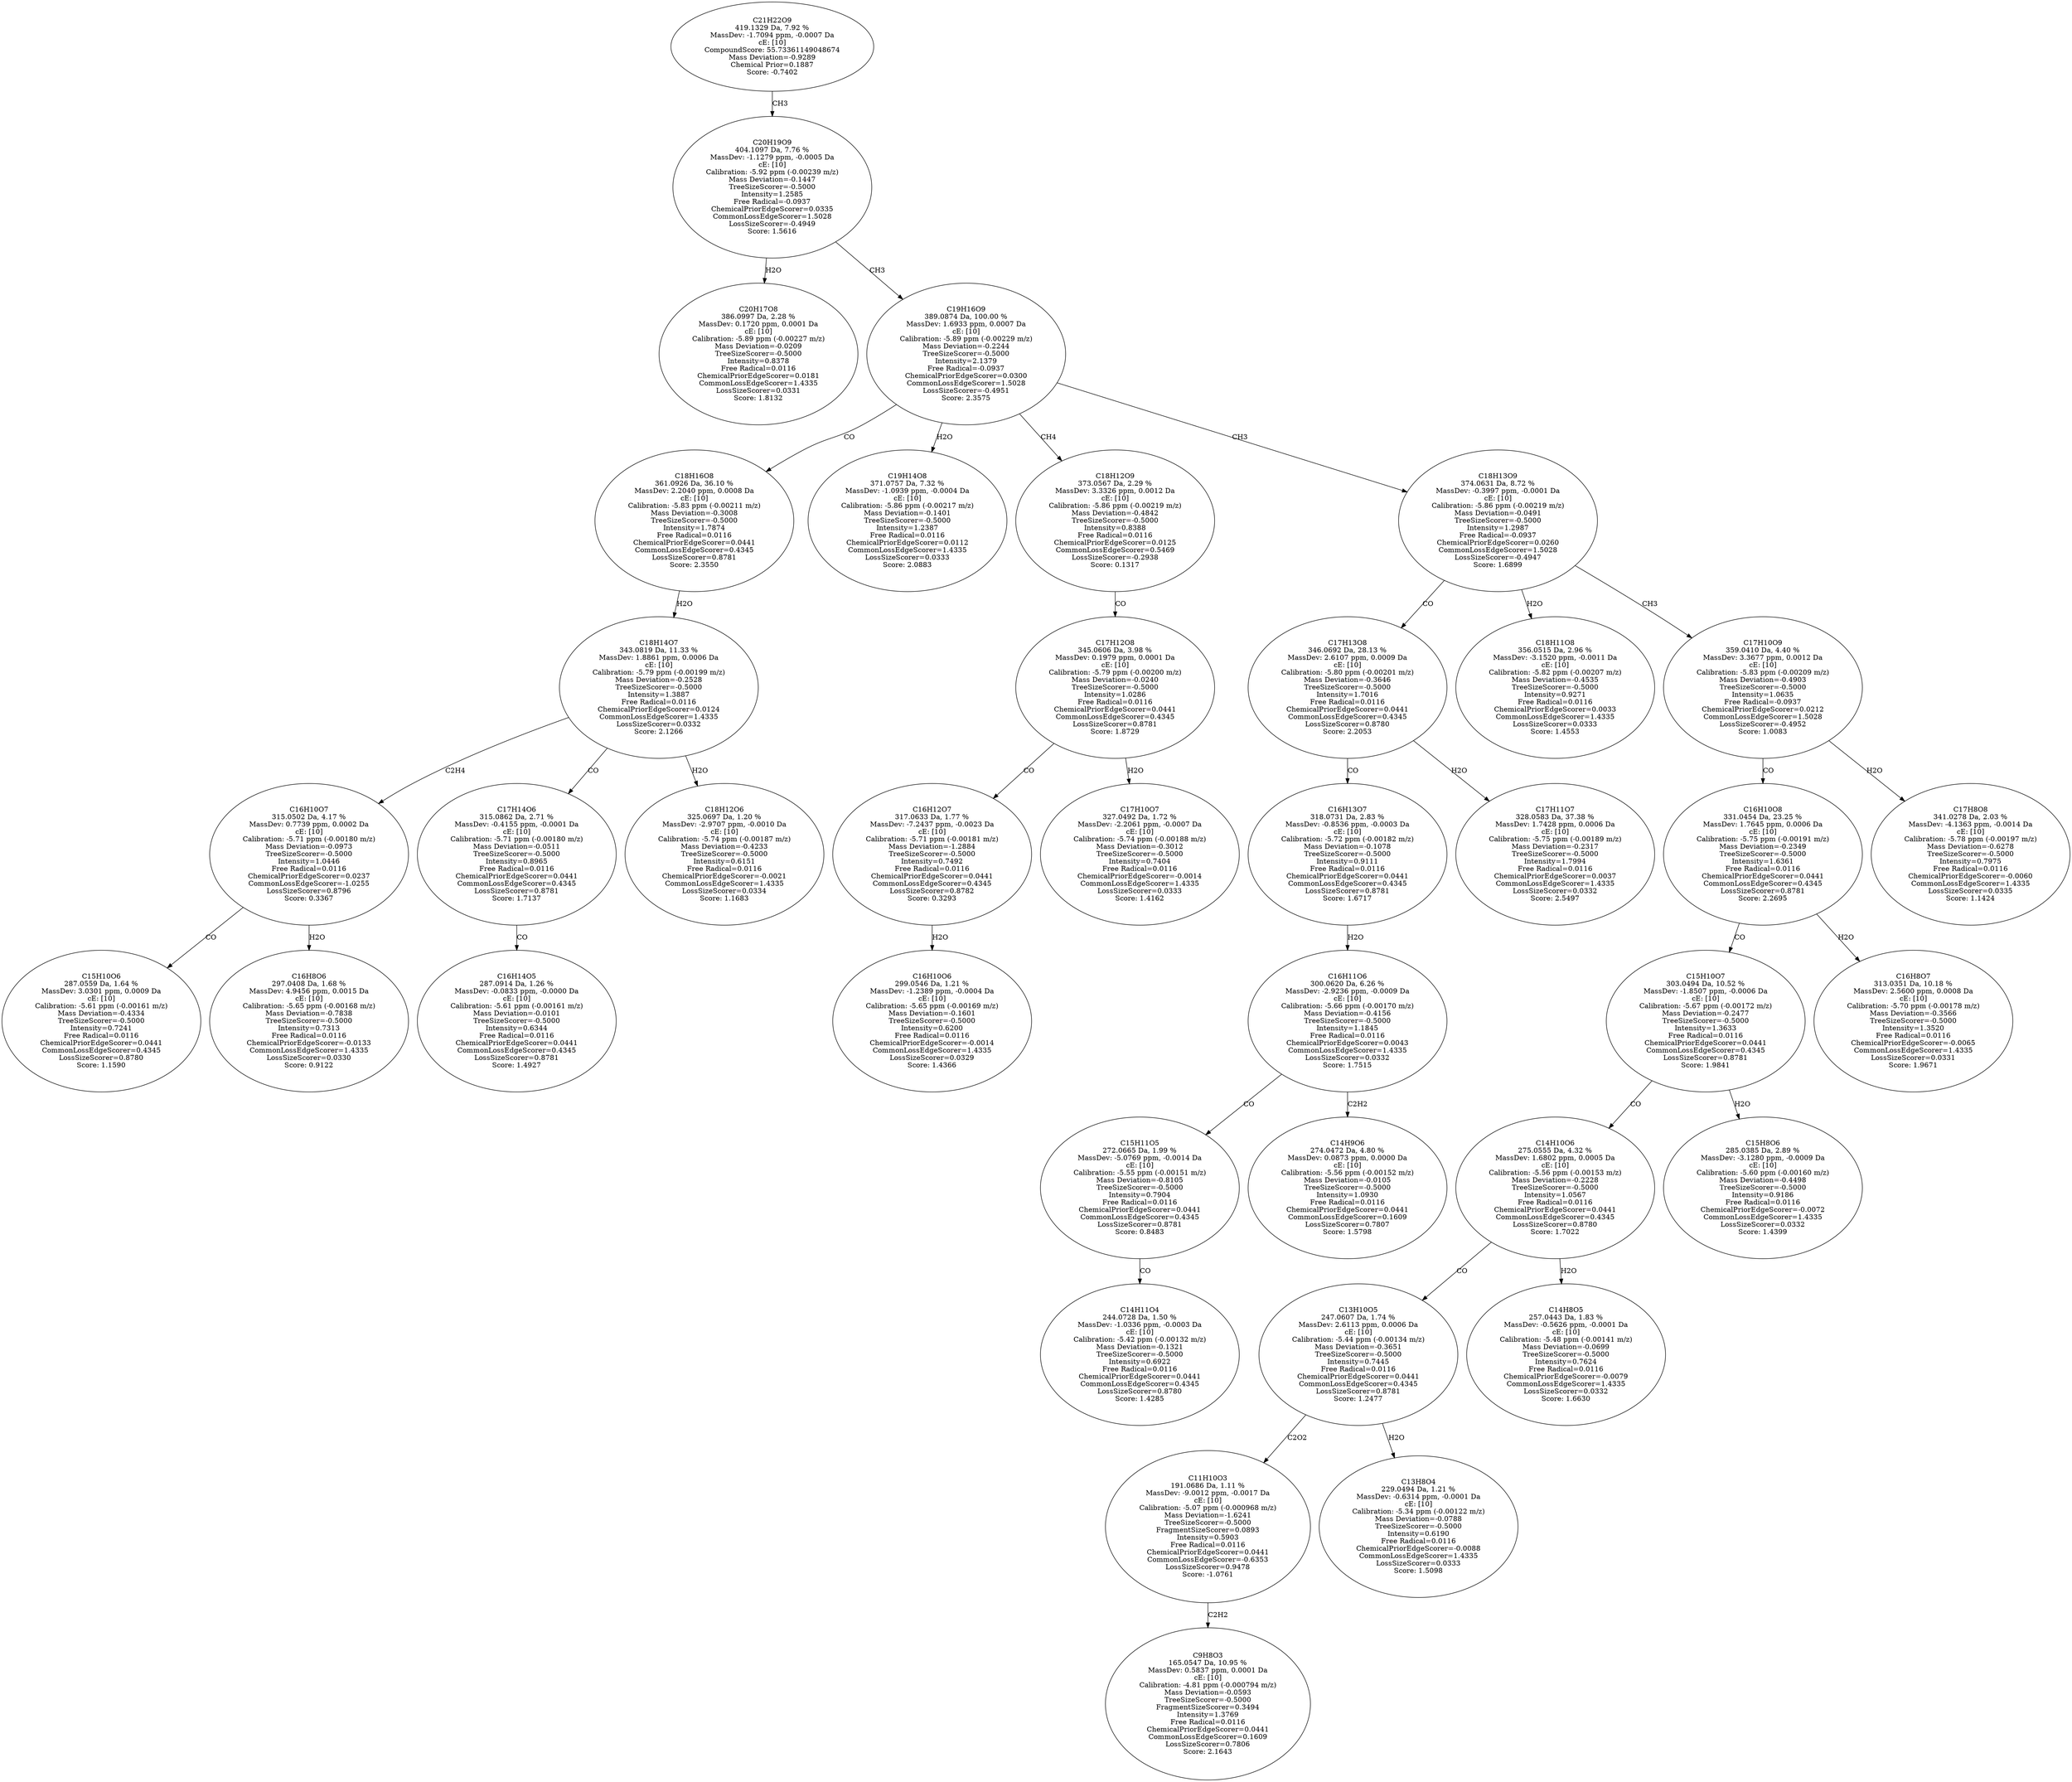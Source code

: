 strict digraph {
v1 [label="C20H17O8\n386.0997 Da, 2.28 %\nMassDev: 0.1720 ppm, 0.0001 Da\ncE: [10]\nCalibration: -5.89 ppm (-0.00227 m/z)\nMass Deviation=-0.0209\nTreeSizeScorer=-0.5000\nIntensity=0.8378\nFree Radical=0.0116\nChemicalPriorEdgeScorer=0.0181\nCommonLossEdgeScorer=1.4335\nLossSizeScorer=0.0331\nScore: 1.8132"];
v2 [label="C15H10O6\n287.0559 Da, 1.64 %\nMassDev: 3.0301 ppm, 0.0009 Da\ncE: [10]\nCalibration: -5.61 ppm (-0.00161 m/z)\nMass Deviation=-0.4334\nTreeSizeScorer=-0.5000\nIntensity=0.7241\nFree Radical=0.0116\nChemicalPriorEdgeScorer=0.0441\nCommonLossEdgeScorer=0.4345\nLossSizeScorer=0.8780\nScore: 1.1590"];
v3 [label="C16H8O6\n297.0408 Da, 1.68 %\nMassDev: 4.9456 ppm, 0.0015 Da\ncE: [10]\nCalibration: -5.65 ppm (-0.00168 m/z)\nMass Deviation=-0.7838\nTreeSizeScorer=-0.5000\nIntensity=0.7313\nFree Radical=0.0116\nChemicalPriorEdgeScorer=-0.0133\nCommonLossEdgeScorer=1.4335\nLossSizeScorer=0.0330\nScore: 0.9122"];
v4 [label="C16H10O7\n315.0502 Da, 4.17 %\nMassDev: 0.7739 ppm, 0.0002 Da\ncE: [10]\nCalibration: -5.71 ppm (-0.00180 m/z)\nMass Deviation=-0.0973\nTreeSizeScorer=-0.5000\nIntensity=1.0446\nFree Radical=0.0116\nChemicalPriorEdgeScorer=0.0237\nCommonLossEdgeScorer=-1.0255\nLossSizeScorer=0.8796\nScore: 0.3367"];
v5 [label="C16H14O5\n287.0914 Da, 1.26 %\nMassDev: -0.0833 ppm, -0.0000 Da\ncE: [10]\nCalibration: -5.61 ppm (-0.00161 m/z)\nMass Deviation=-0.0101\nTreeSizeScorer=-0.5000\nIntensity=0.6344\nFree Radical=0.0116\nChemicalPriorEdgeScorer=0.0441\nCommonLossEdgeScorer=0.4345\nLossSizeScorer=0.8781\nScore: 1.4927"];
v6 [label="C17H14O6\n315.0862 Da, 2.71 %\nMassDev: -0.4155 ppm, -0.0001 Da\ncE: [10]\nCalibration: -5.71 ppm (-0.00180 m/z)\nMass Deviation=-0.0511\nTreeSizeScorer=-0.5000\nIntensity=0.8965\nFree Radical=0.0116\nChemicalPriorEdgeScorer=0.0441\nCommonLossEdgeScorer=0.4345\nLossSizeScorer=0.8781\nScore: 1.7137"];
v7 [label="C18H12O6\n325.0697 Da, 1.20 %\nMassDev: -2.9707 ppm, -0.0010 Da\ncE: [10]\nCalibration: -5.74 ppm (-0.00187 m/z)\nMass Deviation=-0.4233\nTreeSizeScorer=-0.5000\nIntensity=0.6151\nFree Radical=0.0116\nChemicalPriorEdgeScorer=-0.0021\nCommonLossEdgeScorer=1.4335\nLossSizeScorer=0.0334\nScore: 1.1683"];
v8 [label="C18H14O7\n343.0819 Da, 11.33 %\nMassDev: 1.8861 ppm, 0.0006 Da\ncE: [10]\nCalibration: -5.79 ppm (-0.00199 m/z)\nMass Deviation=-0.2528\nTreeSizeScorer=-0.5000\nIntensity=1.3887\nFree Radical=0.0116\nChemicalPriorEdgeScorer=0.0124\nCommonLossEdgeScorer=1.4335\nLossSizeScorer=0.0332\nScore: 2.1266"];
v9 [label="C18H16O8\n361.0926 Da, 36.10 %\nMassDev: 2.2040 ppm, 0.0008 Da\ncE: [10]\nCalibration: -5.83 ppm (-0.00211 m/z)\nMass Deviation=-0.3008\nTreeSizeScorer=-0.5000\nIntensity=1.7874\nFree Radical=0.0116\nChemicalPriorEdgeScorer=0.0441\nCommonLossEdgeScorer=0.4345\nLossSizeScorer=0.8781\nScore: 2.3550"];
v10 [label="C19H14O8\n371.0757 Da, 7.32 %\nMassDev: -1.0939 ppm, -0.0004 Da\ncE: [10]\nCalibration: -5.86 ppm (-0.00217 m/z)\nMass Deviation=-0.1401\nTreeSizeScorer=-0.5000\nIntensity=1.2387\nFree Radical=0.0116\nChemicalPriorEdgeScorer=0.0112\nCommonLossEdgeScorer=1.4335\nLossSizeScorer=0.0333\nScore: 2.0883"];
v11 [label="C16H10O6\n299.0546 Da, 1.21 %\nMassDev: -1.2389 ppm, -0.0004 Da\ncE: [10]\nCalibration: -5.65 ppm (-0.00169 m/z)\nMass Deviation=-0.1601\nTreeSizeScorer=-0.5000\nIntensity=0.6200\nFree Radical=0.0116\nChemicalPriorEdgeScorer=-0.0014\nCommonLossEdgeScorer=1.4335\nLossSizeScorer=0.0329\nScore: 1.4366"];
v12 [label="C16H12O7\n317.0633 Da, 1.77 %\nMassDev: -7.2437 ppm, -0.0023 Da\ncE: [10]\nCalibration: -5.71 ppm (-0.00181 m/z)\nMass Deviation=-1.2884\nTreeSizeScorer=-0.5000\nIntensity=0.7492\nFree Radical=0.0116\nChemicalPriorEdgeScorer=0.0441\nCommonLossEdgeScorer=0.4345\nLossSizeScorer=0.8782\nScore: 0.3293"];
v13 [label="C17H10O7\n327.0492 Da, 1.72 %\nMassDev: -2.2061 ppm, -0.0007 Da\ncE: [10]\nCalibration: -5.74 ppm (-0.00188 m/z)\nMass Deviation=-0.3012\nTreeSizeScorer=-0.5000\nIntensity=0.7404\nFree Radical=0.0116\nChemicalPriorEdgeScorer=-0.0014\nCommonLossEdgeScorer=1.4335\nLossSizeScorer=0.0333\nScore: 1.4162"];
v14 [label="C17H12O8\n345.0606 Da, 3.98 %\nMassDev: 0.1979 ppm, 0.0001 Da\ncE: [10]\nCalibration: -5.79 ppm (-0.00200 m/z)\nMass Deviation=-0.0240\nTreeSizeScorer=-0.5000\nIntensity=1.0286\nFree Radical=0.0116\nChemicalPriorEdgeScorer=0.0441\nCommonLossEdgeScorer=0.4345\nLossSizeScorer=0.8781\nScore: 1.8729"];
v15 [label="C18H12O9\n373.0567 Da, 2.29 %\nMassDev: 3.3326 ppm, 0.0012 Da\ncE: [10]\nCalibration: -5.86 ppm (-0.00219 m/z)\nMass Deviation=-0.4842\nTreeSizeScorer=-0.5000\nIntensity=0.8388\nFree Radical=0.0116\nChemicalPriorEdgeScorer=0.0125\nCommonLossEdgeScorer=0.5469\nLossSizeScorer=-0.2938\nScore: 0.1317"];
v16 [label="C14H11O4\n244.0728 Da, 1.50 %\nMassDev: -1.0336 ppm, -0.0003 Da\ncE: [10]\nCalibration: -5.42 ppm (-0.00132 m/z)\nMass Deviation=-0.1321\nTreeSizeScorer=-0.5000\nIntensity=0.6922\nFree Radical=0.0116\nChemicalPriorEdgeScorer=0.0441\nCommonLossEdgeScorer=0.4345\nLossSizeScorer=0.8780\nScore: 1.4285"];
v17 [label="C15H11O5\n272.0665 Da, 1.99 %\nMassDev: -5.0769 ppm, -0.0014 Da\ncE: [10]\nCalibration: -5.55 ppm (-0.00151 m/z)\nMass Deviation=-0.8105\nTreeSizeScorer=-0.5000\nIntensity=0.7904\nFree Radical=0.0116\nChemicalPriorEdgeScorer=0.0441\nCommonLossEdgeScorer=0.4345\nLossSizeScorer=0.8781\nScore: 0.8483"];
v18 [label="C14H9O6\n274.0472 Da, 4.80 %\nMassDev: 0.0873 ppm, 0.0000 Da\ncE: [10]\nCalibration: -5.56 ppm (-0.00152 m/z)\nMass Deviation=-0.0105\nTreeSizeScorer=-0.5000\nIntensity=1.0930\nFree Radical=0.0116\nChemicalPriorEdgeScorer=0.0441\nCommonLossEdgeScorer=0.1609\nLossSizeScorer=0.7807\nScore: 1.5798"];
v19 [label="C16H11O6\n300.0620 Da, 6.26 %\nMassDev: -2.9236 ppm, -0.0009 Da\ncE: [10]\nCalibration: -5.66 ppm (-0.00170 m/z)\nMass Deviation=-0.4156\nTreeSizeScorer=-0.5000\nIntensity=1.1845\nFree Radical=0.0116\nChemicalPriorEdgeScorer=0.0043\nCommonLossEdgeScorer=1.4335\nLossSizeScorer=0.0332\nScore: 1.7515"];
v20 [label="C16H13O7\n318.0731 Da, 2.83 %\nMassDev: -0.8536 ppm, -0.0003 Da\ncE: [10]\nCalibration: -5.72 ppm (-0.00182 m/z)\nMass Deviation=-0.1078\nTreeSizeScorer=-0.5000\nIntensity=0.9111\nFree Radical=0.0116\nChemicalPriorEdgeScorer=0.0441\nCommonLossEdgeScorer=0.4345\nLossSizeScorer=0.8781\nScore: 1.6717"];
v21 [label="C17H11O7\n328.0583 Da, 37.38 %\nMassDev: 1.7428 ppm, 0.0006 Da\ncE: [10]\nCalibration: -5.75 ppm (-0.00189 m/z)\nMass Deviation=-0.2317\nTreeSizeScorer=-0.5000\nIntensity=1.7994\nFree Radical=0.0116\nChemicalPriorEdgeScorer=0.0037\nCommonLossEdgeScorer=1.4335\nLossSizeScorer=0.0332\nScore: 2.5497"];
v22 [label="C17H13O8\n346.0692 Da, 28.13 %\nMassDev: 2.6107 ppm, 0.0009 Da\ncE: [10]\nCalibration: -5.80 ppm (-0.00201 m/z)\nMass Deviation=-0.3646\nTreeSizeScorer=-0.5000\nIntensity=1.7016\nFree Radical=0.0116\nChemicalPriorEdgeScorer=0.0441\nCommonLossEdgeScorer=0.4345\nLossSizeScorer=0.8780\nScore: 2.2053"];
v23 [label="C18H11O8\n356.0515 Da, 2.96 %\nMassDev: -3.1520 ppm, -0.0011 Da\ncE: [10]\nCalibration: -5.82 ppm (-0.00207 m/z)\nMass Deviation=-0.4535\nTreeSizeScorer=-0.5000\nIntensity=0.9271\nFree Radical=0.0116\nChemicalPriorEdgeScorer=0.0033\nCommonLossEdgeScorer=1.4335\nLossSizeScorer=0.0333\nScore: 1.4553"];
v24 [label="C9H8O3\n165.0547 Da, 10.95 %\nMassDev: 0.5837 ppm, 0.0001 Da\ncE: [10]\nCalibration: -4.81 ppm (-0.000794 m/z)\nMass Deviation=-0.0593\nTreeSizeScorer=-0.5000\nFragmentSizeScorer=0.3494\nIntensity=1.3769\nFree Radical=0.0116\nChemicalPriorEdgeScorer=0.0441\nCommonLossEdgeScorer=0.1609\nLossSizeScorer=0.7806\nScore: 2.1643"];
v25 [label="C11H10O3\n191.0686 Da, 1.11 %\nMassDev: -9.0012 ppm, -0.0017 Da\ncE: [10]\nCalibration: -5.07 ppm (-0.000968 m/z)\nMass Deviation=-1.6241\nTreeSizeScorer=-0.5000\nFragmentSizeScorer=0.0893\nIntensity=0.5903\nFree Radical=0.0116\nChemicalPriorEdgeScorer=0.0441\nCommonLossEdgeScorer=-0.6353\nLossSizeScorer=0.9478\nScore: -1.0761"];
v26 [label="C13H8O4\n229.0494 Da, 1.21 %\nMassDev: -0.6314 ppm, -0.0001 Da\ncE: [10]\nCalibration: -5.34 ppm (-0.00122 m/z)\nMass Deviation=-0.0788\nTreeSizeScorer=-0.5000\nIntensity=0.6190\nFree Radical=0.0116\nChemicalPriorEdgeScorer=-0.0088\nCommonLossEdgeScorer=1.4335\nLossSizeScorer=0.0333\nScore: 1.5098"];
v27 [label="C13H10O5\n247.0607 Da, 1.74 %\nMassDev: 2.6113 ppm, 0.0006 Da\ncE: [10]\nCalibration: -5.44 ppm (-0.00134 m/z)\nMass Deviation=-0.3651\nTreeSizeScorer=-0.5000\nIntensity=0.7445\nFree Radical=0.0116\nChemicalPriorEdgeScorer=0.0441\nCommonLossEdgeScorer=0.4345\nLossSizeScorer=0.8781\nScore: 1.2477"];
v28 [label="C14H8O5\n257.0443 Da, 1.83 %\nMassDev: -0.5626 ppm, -0.0001 Da\ncE: [10]\nCalibration: -5.48 ppm (-0.00141 m/z)\nMass Deviation=-0.0699\nTreeSizeScorer=-0.5000\nIntensity=0.7624\nFree Radical=0.0116\nChemicalPriorEdgeScorer=-0.0079\nCommonLossEdgeScorer=1.4335\nLossSizeScorer=0.0332\nScore: 1.6630"];
v29 [label="C14H10O6\n275.0555 Da, 4.32 %\nMassDev: 1.6802 ppm, 0.0005 Da\ncE: [10]\nCalibration: -5.56 ppm (-0.00153 m/z)\nMass Deviation=-0.2228\nTreeSizeScorer=-0.5000\nIntensity=1.0567\nFree Radical=0.0116\nChemicalPriorEdgeScorer=0.0441\nCommonLossEdgeScorer=0.4345\nLossSizeScorer=0.8780\nScore: 1.7022"];
v30 [label="C15H8O6\n285.0385 Da, 2.89 %\nMassDev: -3.1280 ppm, -0.0009 Da\ncE: [10]\nCalibration: -5.60 ppm (-0.00160 m/z)\nMass Deviation=-0.4498\nTreeSizeScorer=-0.5000\nIntensity=0.9186\nFree Radical=0.0116\nChemicalPriorEdgeScorer=-0.0072\nCommonLossEdgeScorer=1.4335\nLossSizeScorer=0.0332\nScore: 1.4399"];
v31 [label="C15H10O7\n303.0494 Da, 10.52 %\nMassDev: -1.8507 ppm, -0.0006 Da\ncE: [10]\nCalibration: -5.67 ppm (-0.00172 m/z)\nMass Deviation=-0.2477\nTreeSizeScorer=-0.5000\nIntensity=1.3633\nFree Radical=0.0116\nChemicalPriorEdgeScorer=0.0441\nCommonLossEdgeScorer=0.4345\nLossSizeScorer=0.8781\nScore: 1.9841"];
v32 [label="C16H8O7\n313.0351 Da, 10.18 %\nMassDev: 2.5600 ppm, 0.0008 Da\ncE: [10]\nCalibration: -5.70 ppm (-0.00178 m/z)\nMass Deviation=-0.3566\nTreeSizeScorer=-0.5000\nIntensity=1.3520\nFree Radical=0.0116\nChemicalPriorEdgeScorer=-0.0065\nCommonLossEdgeScorer=1.4335\nLossSizeScorer=0.0331\nScore: 1.9671"];
v33 [label="C16H10O8\n331.0454 Da, 23.25 %\nMassDev: 1.7645 ppm, 0.0006 Da\ncE: [10]\nCalibration: -5.75 ppm (-0.00191 m/z)\nMass Deviation=-0.2349\nTreeSizeScorer=-0.5000\nIntensity=1.6361\nFree Radical=0.0116\nChemicalPriorEdgeScorer=0.0441\nCommonLossEdgeScorer=0.4345\nLossSizeScorer=0.8781\nScore: 2.2695"];
v34 [label="C17H8O8\n341.0278 Da, 2.03 %\nMassDev: -4.1363 ppm, -0.0014 Da\ncE: [10]\nCalibration: -5.78 ppm (-0.00197 m/z)\nMass Deviation=-0.6278\nTreeSizeScorer=-0.5000\nIntensity=0.7975\nFree Radical=0.0116\nChemicalPriorEdgeScorer=-0.0060\nCommonLossEdgeScorer=1.4335\nLossSizeScorer=0.0335\nScore: 1.1424"];
v35 [label="C17H10O9\n359.0410 Da, 4.40 %\nMassDev: 3.3677 ppm, 0.0012 Da\ncE: [10]\nCalibration: -5.83 ppm (-0.00209 m/z)\nMass Deviation=-0.4903\nTreeSizeScorer=-0.5000\nIntensity=1.0635\nFree Radical=-0.0937\nChemicalPriorEdgeScorer=0.0212\nCommonLossEdgeScorer=1.5028\nLossSizeScorer=-0.4952\nScore: 1.0083"];
v36 [label="C18H13O9\n374.0631 Da, 8.72 %\nMassDev: -0.3997 ppm, -0.0001 Da\ncE: [10]\nCalibration: -5.86 ppm (-0.00219 m/z)\nMass Deviation=-0.0491\nTreeSizeScorer=-0.5000\nIntensity=1.2987\nFree Radical=-0.0937\nChemicalPriorEdgeScorer=0.0260\nCommonLossEdgeScorer=1.5028\nLossSizeScorer=-0.4947\nScore: 1.6899"];
v37 [label="C19H16O9\n389.0874 Da, 100.00 %\nMassDev: 1.6933 ppm, 0.0007 Da\ncE: [10]\nCalibration: -5.89 ppm (-0.00229 m/z)\nMass Deviation=-0.2244\nTreeSizeScorer=-0.5000\nIntensity=2.1379\nFree Radical=-0.0937\nChemicalPriorEdgeScorer=0.0300\nCommonLossEdgeScorer=1.5028\nLossSizeScorer=-0.4951\nScore: 2.3575"];
v38 [label="C20H19O9\n404.1097 Da, 7.76 %\nMassDev: -1.1279 ppm, -0.0005 Da\ncE: [10]\nCalibration: -5.92 ppm (-0.00239 m/z)\nMass Deviation=-0.1447\nTreeSizeScorer=-0.5000\nIntensity=1.2585\nFree Radical=-0.0937\nChemicalPriorEdgeScorer=0.0335\nCommonLossEdgeScorer=1.5028\nLossSizeScorer=-0.4949\nScore: 1.5616"];
v39 [label="C21H22O9\n419.1329 Da, 7.92 %\nMassDev: -1.7094 ppm, -0.0007 Da\ncE: [10]\nCompoundScore: 55.73361149048674\nMass Deviation=-0.9289\nChemical Prior=0.1887\nScore: -0.7402"];
v38 -> v1 [label="H2O"];
v4 -> v2 [label="CO"];
v4 -> v3 [label="H2O"];
v8 -> v4 [label="C2H4"];
v6 -> v5 [label="CO"];
v8 -> v6 [label="CO"];
v8 -> v7 [label="H2O"];
v9 -> v8 [label="H2O"];
v37 -> v9 [label="CO"];
v37 -> v10 [label="H2O"];
v12 -> v11 [label="H2O"];
v14 -> v12 [label="CO"];
v14 -> v13 [label="H2O"];
v15 -> v14 [label="CO"];
v37 -> v15 [label="CH4"];
v17 -> v16 [label="CO"];
v19 -> v17 [label="CO"];
v19 -> v18 [label="C2H2"];
v20 -> v19 [label="H2O"];
v22 -> v20 [label="CO"];
v22 -> v21 [label="H2O"];
v36 -> v22 [label="CO"];
v36 -> v23 [label="H2O"];
v25 -> v24 [label="C2H2"];
v27 -> v25 [label="C2O2"];
v27 -> v26 [label="H2O"];
v29 -> v27 [label="CO"];
v29 -> v28 [label="H2O"];
v31 -> v29 [label="CO"];
v31 -> v30 [label="H2O"];
v33 -> v31 [label="CO"];
v33 -> v32 [label="H2O"];
v35 -> v33 [label="CO"];
v35 -> v34 [label="H2O"];
v36 -> v35 [label="CH3"];
v37 -> v36 [label="CH3"];
v38 -> v37 [label="CH3"];
v39 -> v38 [label="CH3"];
}